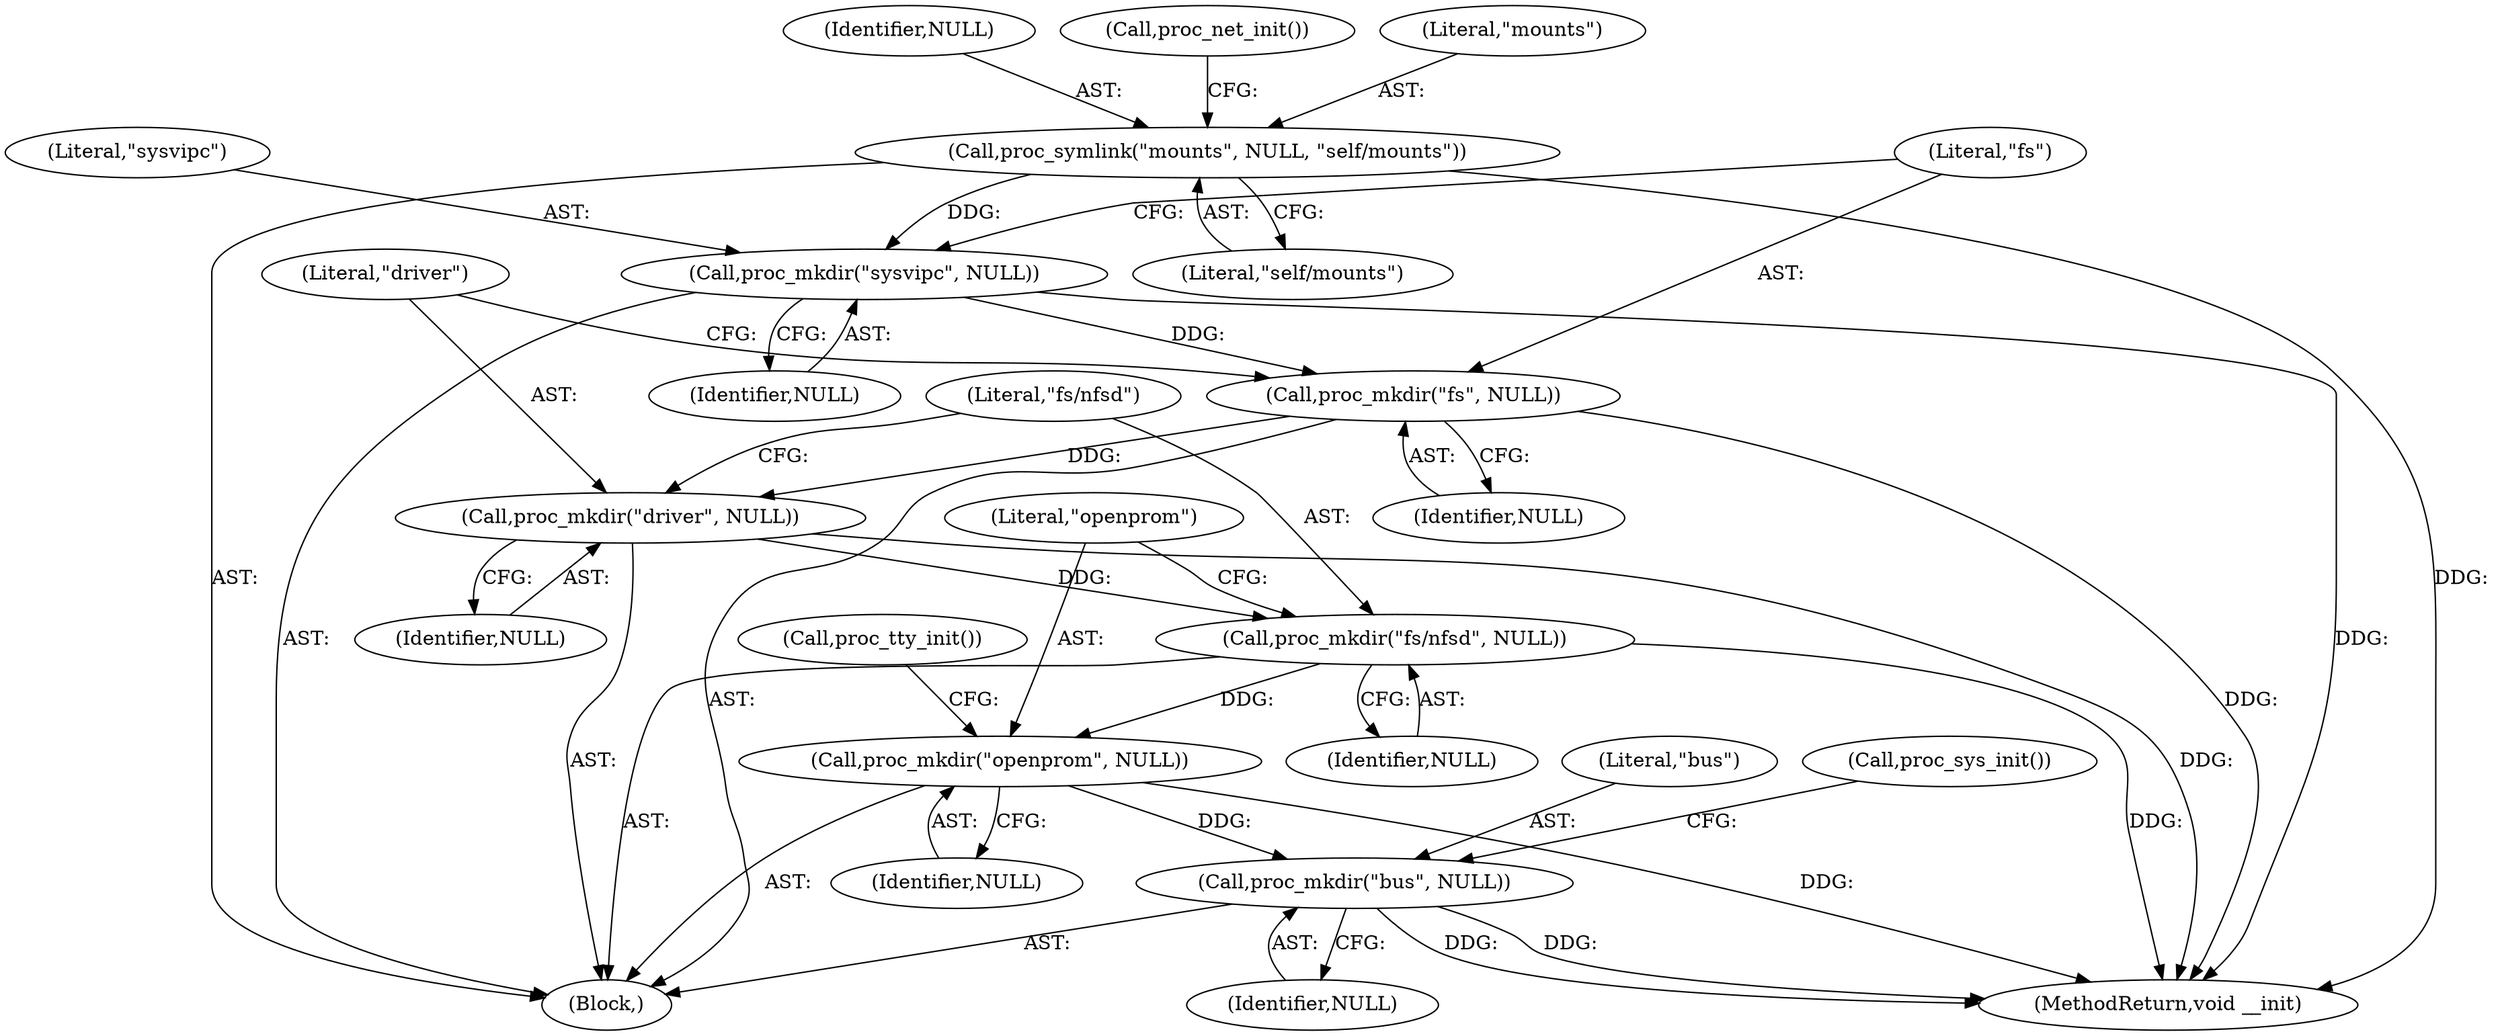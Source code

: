 digraph "0_linux_905ad269c55fc62bee3da29f7b1d1efeba8aa1e1_0@API" {
"1000138" [label="(Call,proc_mkdir(\"driver\", NULL))"];
"1000135" [label="(Call,proc_mkdir(\"fs\", NULL))"];
"1000132" [label="(Call,proc_mkdir(\"sysvipc\", NULL))"];
"1000127" [label="(Call,proc_symlink(\"mounts\", NULL, \"self/mounts\"))"];
"1000141" [label="(Call,proc_mkdir(\"fs/nfsd\", NULL))"];
"1000144" [label="(Call,proc_mkdir(\"openprom\", NULL))"];
"1000149" [label="(Call,proc_mkdir(\"bus\", NULL))"];
"1000141" [label="(Call,proc_mkdir(\"fs/nfsd\", NULL))"];
"1000142" [label="(Literal,\"fs/nfsd\")"];
"1000138" [label="(Call,proc_mkdir(\"driver\", NULL))"];
"1000140" [label="(Identifier,NULL)"];
"1000153" [label="(MethodReturn,void __init)"];
"1000136" [label="(Literal,\"fs\")"];
"1000135" [label="(Call,proc_mkdir(\"fs\", NULL))"];
"1000129" [label="(Identifier,NULL)"];
"1000150" [label="(Literal,\"bus\")"];
"1000151" [label="(Identifier,NULL)"];
"1000147" [label="(Call,proc_tty_init())"];
"1000131" [label="(Call,proc_net_init())"];
"1000133" [label="(Literal,\"sysvipc\")"];
"1000134" [label="(Identifier,NULL)"];
"1000145" [label="(Literal,\"openprom\")"];
"1000149" [label="(Call,proc_mkdir(\"bus\", NULL))"];
"1000104" [label="(Block,)"];
"1000128" [label="(Literal,\"mounts\")"];
"1000152" [label="(Call,proc_sys_init())"];
"1000132" [label="(Call,proc_mkdir(\"sysvipc\", NULL))"];
"1000139" [label="(Literal,\"driver\")"];
"1000137" [label="(Identifier,NULL)"];
"1000127" [label="(Call,proc_symlink(\"mounts\", NULL, \"self/mounts\"))"];
"1000146" [label="(Identifier,NULL)"];
"1000130" [label="(Literal,\"self/mounts\")"];
"1000143" [label="(Identifier,NULL)"];
"1000144" [label="(Call,proc_mkdir(\"openprom\", NULL))"];
"1000138" -> "1000104"  [label="AST: "];
"1000138" -> "1000140"  [label="CFG: "];
"1000139" -> "1000138"  [label="AST: "];
"1000140" -> "1000138"  [label="AST: "];
"1000142" -> "1000138"  [label="CFG: "];
"1000138" -> "1000153"  [label="DDG: "];
"1000135" -> "1000138"  [label="DDG: "];
"1000138" -> "1000141"  [label="DDG: "];
"1000135" -> "1000104"  [label="AST: "];
"1000135" -> "1000137"  [label="CFG: "];
"1000136" -> "1000135"  [label="AST: "];
"1000137" -> "1000135"  [label="AST: "];
"1000139" -> "1000135"  [label="CFG: "];
"1000135" -> "1000153"  [label="DDG: "];
"1000132" -> "1000135"  [label="DDG: "];
"1000132" -> "1000104"  [label="AST: "];
"1000132" -> "1000134"  [label="CFG: "];
"1000133" -> "1000132"  [label="AST: "];
"1000134" -> "1000132"  [label="AST: "];
"1000136" -> "1000132"  [label="CFG: "];
"1000132" -> "1000153"  [label="DDG: "];
"1000127" -> "1000132"  [label="DDG: "];
"1000127" -> "1000104"  [label="AST: "];
"1000127" -> "1000130"  [label="CFG: "];
"1000128" -> "1000127"  [label="AST: "];
"1000129" -> "1000127"  [label="AST: "];
"1000130" -> "1000127"  [label="AST: "];
"1000131" -> "1000127"  [label="CFG: "];
"1000127" -> "1000153"  [label="DDG: "];
"1000141" -> "1000104"  [label="AST: "];
"1000141" -> "1000143"  [label="CFG: "];
"1000142" -> "1000141"  [label="AST: "];
"1000143" -> "1000141"  [label="AST: "];
"1000145" -> "1000141"  [label="CFG: "];
"1000141" -> "1000153"  [label="DDG: "];
"1000141" -> "1000144"  [label="DDG: "];
"1000144" -> "1000104"  [label="AST: "];
"1000144" -> "1000146"  [label="CFG: "];
"1000145" -> "1000144"  [label="AST: "];
"1000146" -> "1000144"  [label="AST: "];
"1000147" -> "1000144"  [label="CFG: "];
"1000144" -> "1000153"  [label="DDG: "];
"1000144" -> "1000149"  [label="DDG: "];
"1000149" -> "1000104"  [label="AST: "];
"1000149" -> "1000151"  [label="CFG: "];
"1000150" -> "1000149"  [label="AST: "];
"1000151" -> "1000149"  [label="AST: "];
"1000152" -> "1000149"  [label="CFG: "];
"1000149" -> "1000153"  [label="DDG: "];
"1000149" -> "1000153"  [label="DDG: "];
}
